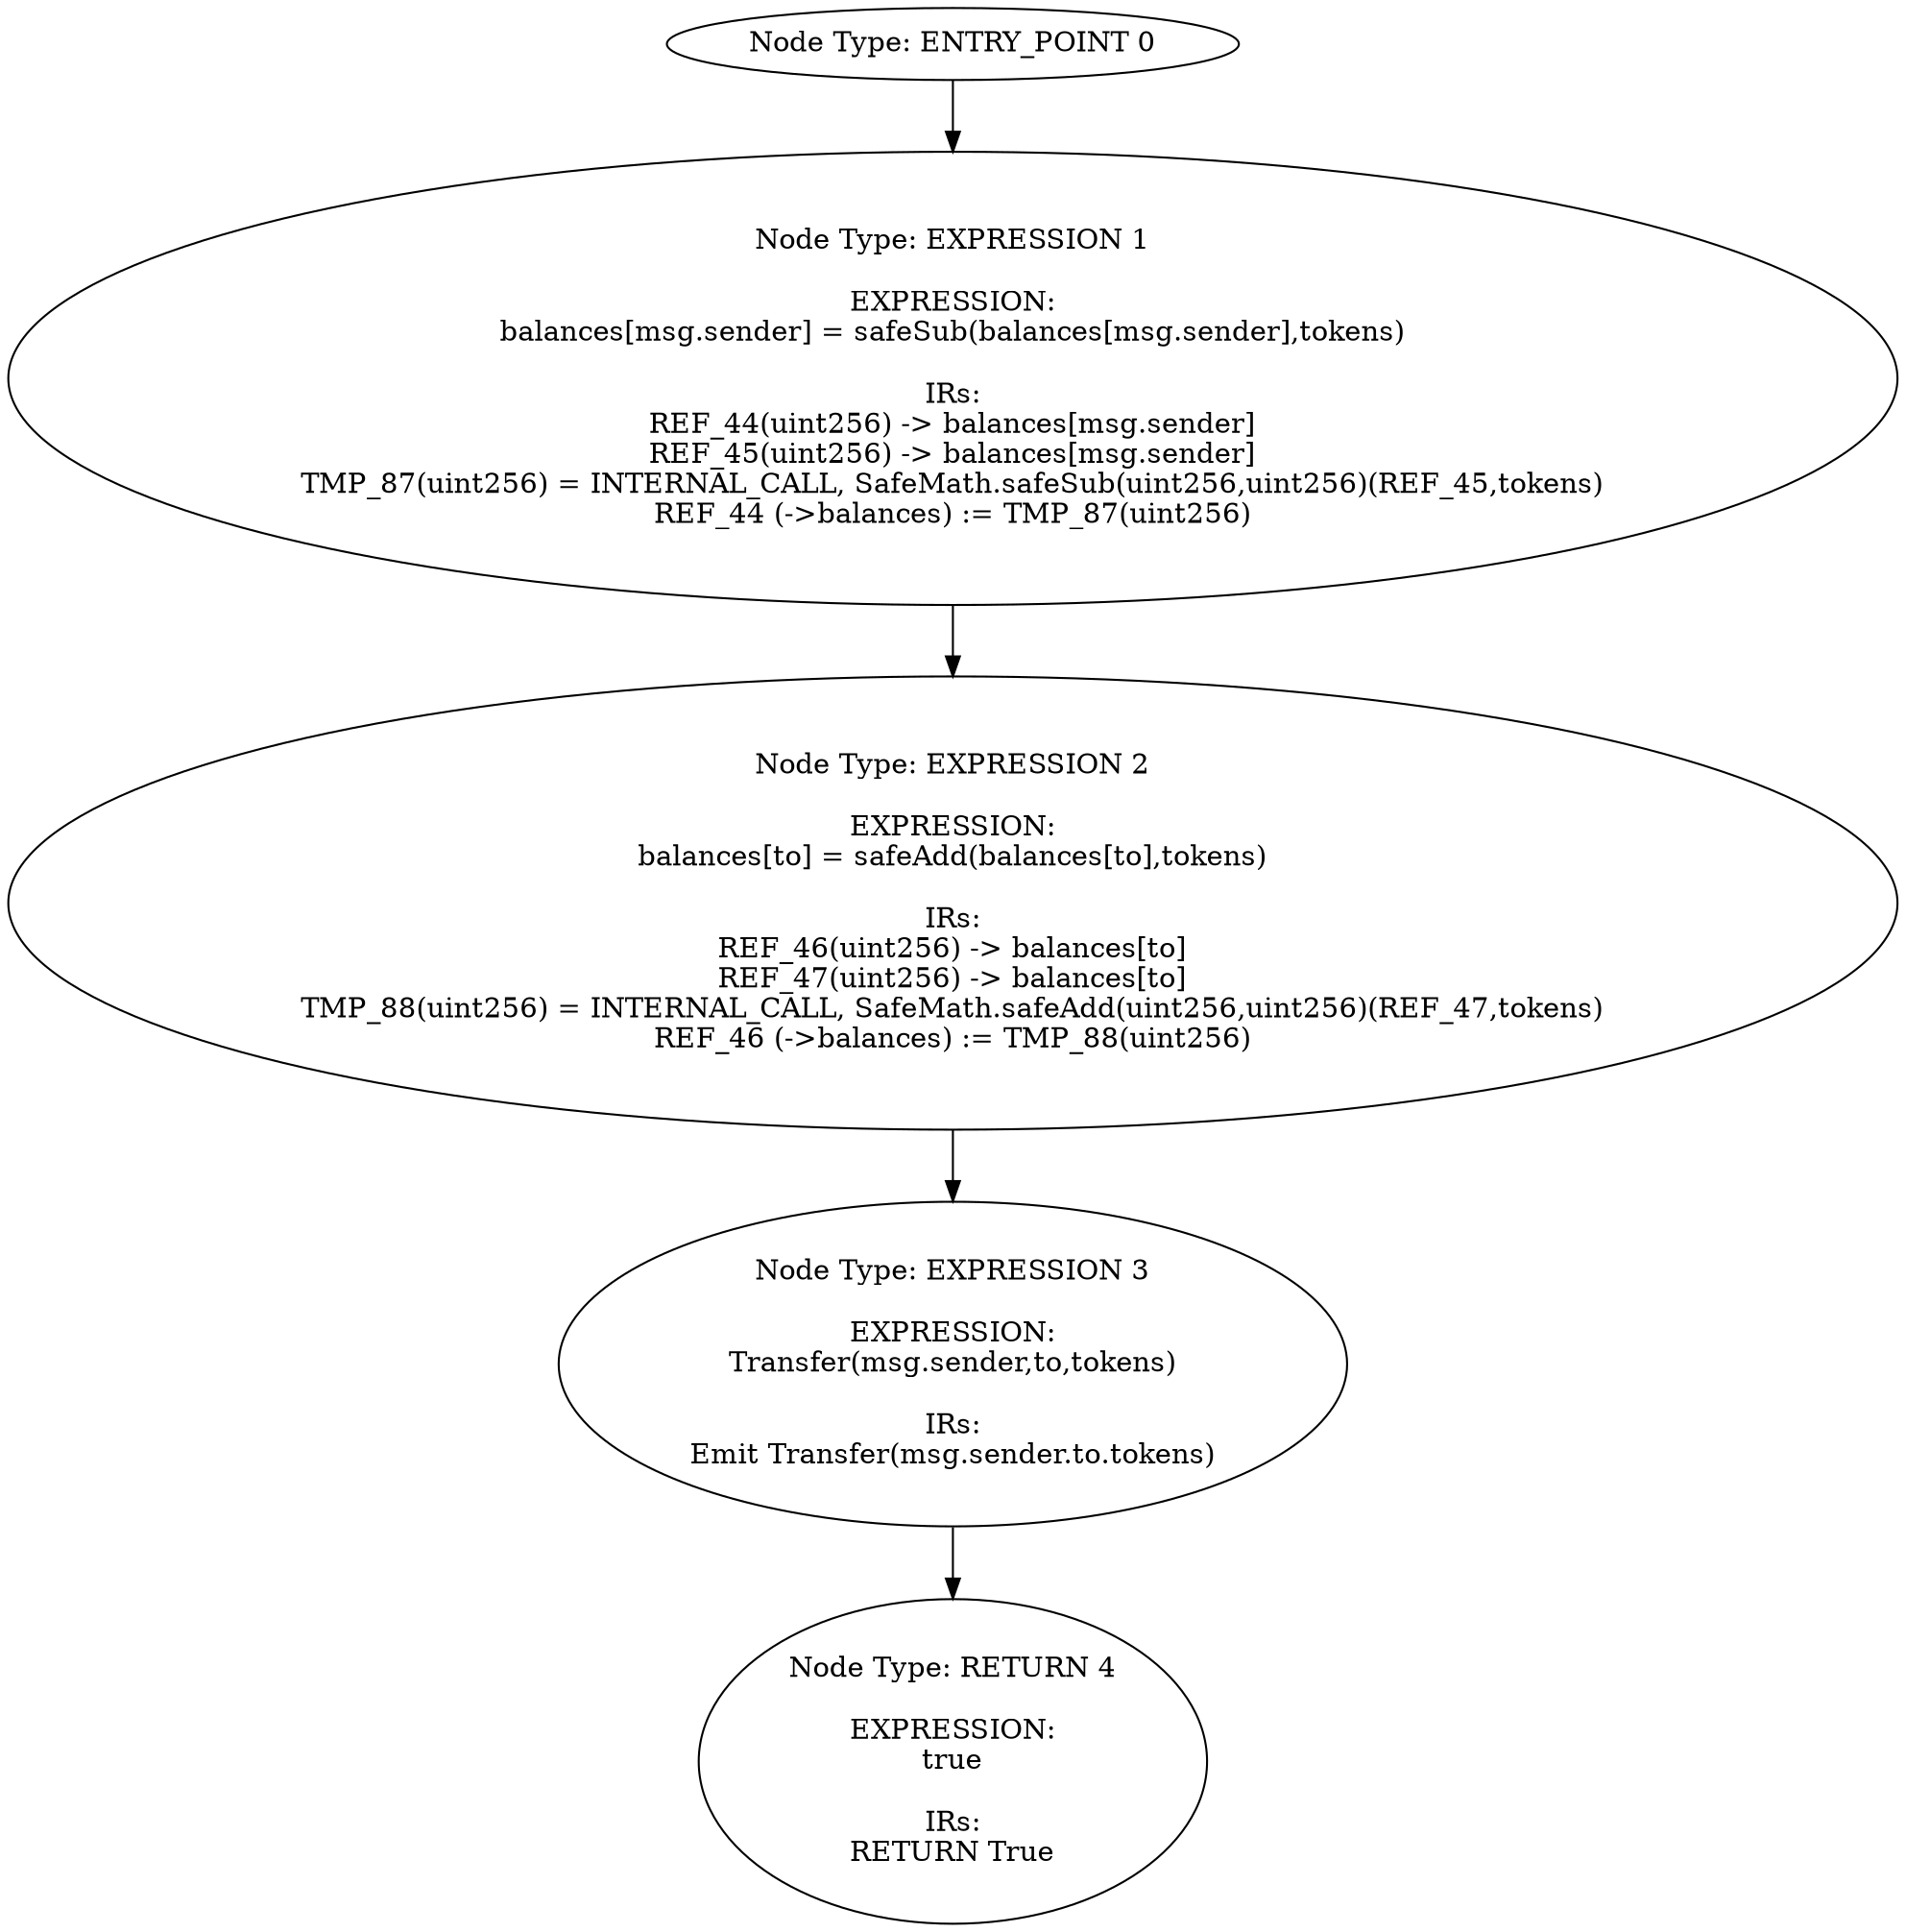 digraph{
0[label="Node Type: ENTRY_POINT 0
"];
0->1;
1[label="Node Type: EXPRESSION 1

EXPRESSION:
balances[msg.sender] = safeSub(balances[msg.sender],tokens)

IRs:
REF_44(uint256) -> balances[msg.sender]
REF_45(uint256) -> balances[msg.sender]
TMP_87(uint256) = INTERNAL_CALL, SafeMath.safeSub(uint256,uint256)(REF_45,tokens)
REF_44 (->balances) := TMP_87(uint256)"];
1->2;
2[label="Node Type: EXPRESSION 2

EXPRESSION:
balances[to] = safeAdd(balances[to],tokens)

IRs:
REF_46(uint256) -> balances[to]
REF_47(uint256) -> balances[to]
TMP_88(uint256) = INTERNAL_CALL, SafeMath.safeAdd(uint256,uint256)(REF_47,tokens)
REF_46 (->balances) := TMP_88(uint256)"];
2->3;
3[label="Node Type: EXPRESSION 3

EXPRESSION:
Transfer(msg.sender,to,tokens)

IRs:
Emit Transfer(msg.sender.to.tokens)"];
3->4;
4[label="Node Type: RETURN 4

EXPRESSION:
true

IRs:
RETURN True"];
}
